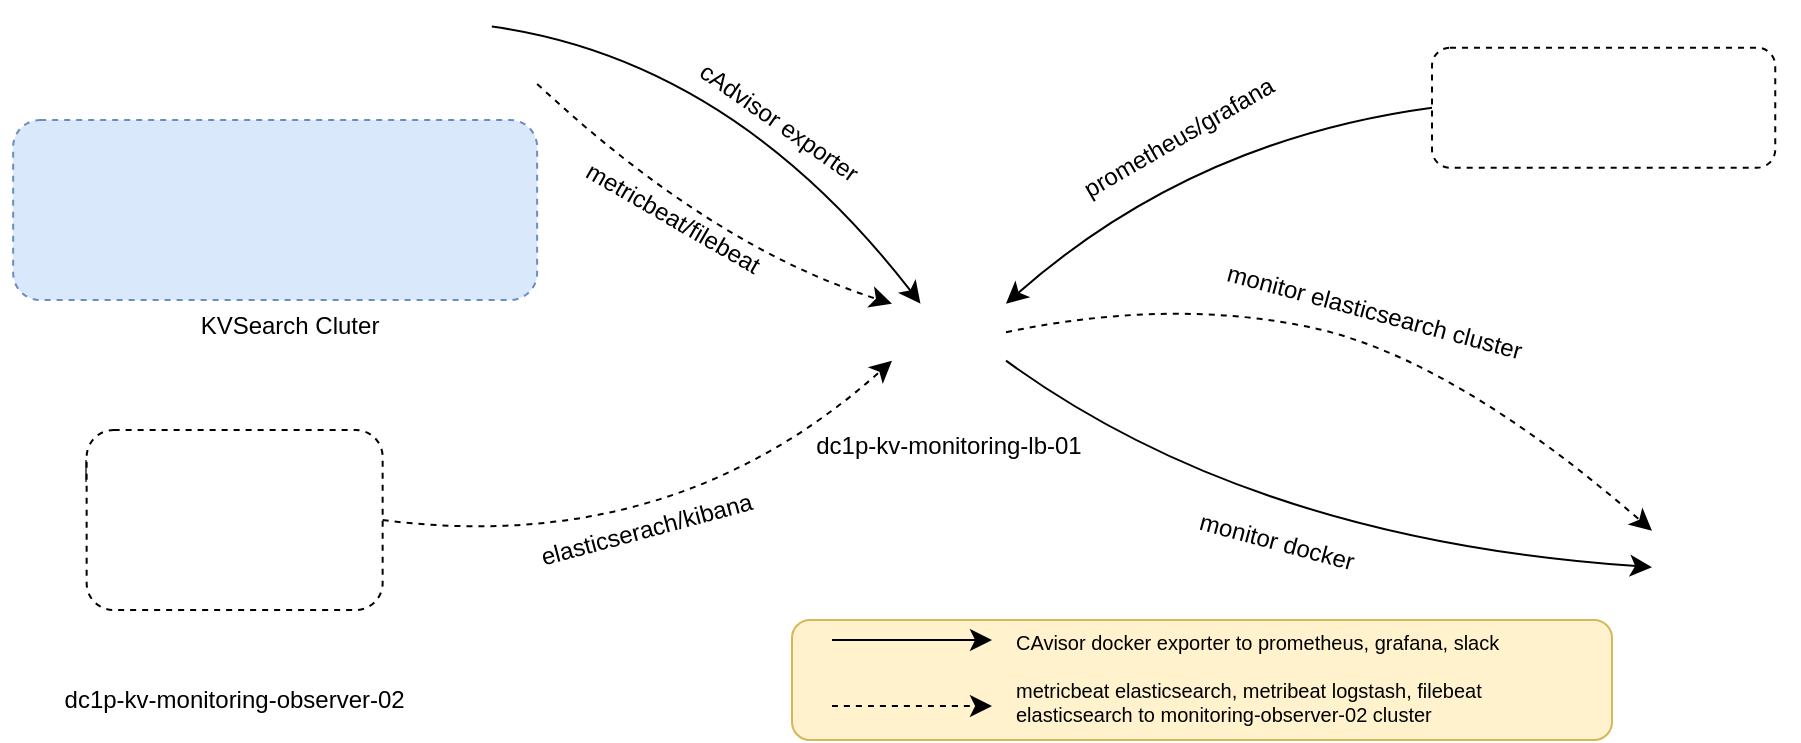 <mxfile version="24.8.2">
  <diagram name="Page-1" id="xH9LVwqrZOaj5JWPEeEO">
    <mxGraphModel dx="2299" dy="589" grid="1" gridSize="10" guides="1" tooltips="1" connect="1" arrows="1" fold="1" page="1" pageScale="1" pageWidth="1169" pageHeight="827" math="0" shadow="0">
      <root>
        <mxCell id="0" />
        <mxCell id="1" parent="0" />
        <mxCell id="4BoSZYrvSGnBMVPtdNcZ-73" value="" style="rounded=1;whiteSpace=wrap;html=1;fillColor=#fff2cc;strokeColor=#d6b656;" vertex="1" parent="1">
          <mxGeometry x="-660" y="340" width="410" height="60" as="geometry" />
        </mxCell>
        <mxCell id="uzaMz66EhPlOru-ss-v8-17" value="KVSearch Cluter" style="text;html=1;align=center;verticalAlign=middle;whiteSpace=wrap;rounded=0;fontSize=16;sketch=1;curveFitting=1;jiggle=2;" parent="1" vertex="1">
          <mxGeometry x="-1025.33" y="250.0" width="140" height="30" as="geometry" />
        </mxCell>
        <mxCell id="4BoSZYrvSGnBMVPtdNcZ-32" value="" style="group" vertex="1" connectable="0" parent="1">
          <mxGeometry x="-1030" y="220.0" width="165.32" height="146" as="geometry" />
        </mxCell>
        <mxCell id="4BoSZYrvSGnBMVPtdNcZ-24" value="" style="rounded=1;whiteSpace=wrap;html=1;dashed=1;" vertex="1" parent="4BoSZYrvSGnBMVPtdNcZ-32">
          <mxGeometry x="17.32" y="25" width="148" height="90" as="geometry" />
        </mxCell>
        <mxCell id="4BoSZYrvSGnBMVPtdNcZ-22" value="dc1p-kv-monitoring-observer-02" style="shape=image;verticalLabelPosition=bottom;labelBackgroundColor=default;verticalAlign=top;aspect=fixed;imageAspect=0;image=https://cdn-icons-png.flaticon.com/512/969/969438.png;" vertex="1" parent="4BoSZYrvSGnBMVPtdNcZ-32">
          <mxGeometry x="61.32" y="86" width="60" height="60" as="geometry" />
        </mxCell>
        <mxCell id="4BoSZYrvSGnBMVPtdNcZ-23" value="" style="shape=image;verticalLabelPosition=bottom;labelBackgroundColor=default;verticalAlign=top;aspect=fixed;imageAspect=0;image=https://raw.githubusercontent.com/github/explore/92ad94b82139838b94e2fa7ffc8b461315d6a452/topics/docker-compose/docker-compose.png;" vertex="1" parent="4BoSZYrvSGnBMVPtdNcZ-32">
          <mxGeometry width="50" height="50" as="geometry" />
        </mxCell>
        <mxCell id="4BoSZYrvSGnBMVPtdNcZ-25" value="" style="shape=image;verticalLabelPosition=bottom;labelBackgroundColor=default;verticalAlign=top;aspect=fixed;imageAspect=0;image=https://seeklogo.com/images/E/elasticsearch-logo-C75C4578EC-seeklogo.com.png;sketch=1;curveFitting=1;jiggle=2;" vertex="1" parent="4BoSZYrvSGnBMVPtdNcZ-32">
          <mxGeometry x="50" y="40" width="27" height="30" as="geometry" />
        </mxCell>
        <mxCell id="4BoSZYrvSGnBMVPtdNcZ-26" value="" style="shape=image;verticalLabelPosition=bottom;labelBackgroundColor=default;verticalAlign=top;aspect=fixed;imageAspect=0;image=https://cdn.worldvectorlogo.com/logos/elastic-kibana.svg;clipPath=inset(12% 20.67% 13.67% 20.33%);sketch=1;curveFitting=1;jiggle=2;" vertex="1" parent="4BoSZYrvSGnBMVPtdNcZ-32">
          <mxGeometry x="114.2" y="38.75" width="25.8" height="32.5" as="geometry" />
        </mxCell>
        <mxCell id="4BoSZYrvSGnBMVPtdNcZ-7" value="" style="rounded=1;whiteSpace=wrap;html=1;dashed=1;fillColor=#dae8fc;strokeColor=#6c8ebf;" vertex="1" parent="1">
          <mxGeometry x="-1049.42" y="90" width="261.99" height="90" as="geometry" />
        </mxCell>
        <mxCell id="4BoSZYrvSGnBMVPtdNcZ-1" value="" style="shape=image;verticalLabelPosition=bottom;labelBackgroundColor=default;verticalAlign=top;aspect=fixed;imageAspect=0;image=https://cdn-icons-png.flaticon.com/512/969/969438.png;" vertex="1" parent="1">
          <mxGeometry x="-1020.1" y="53.84" width="60" height="60" as="geometry" />
        </mxCell>
        <mxCell id="4BoSZYrvSGnBMVPtdNcZ-2" value="" style="shape=image;verticalLabelPosition=bottom;labelBackgroundColor=default;verticalAlign=top;aspect=fixed;imageAspect=0;image=https://cdn-icons-png.flaticon.com/512/969/969438.png;" vertex="1" parent="1">
          <mxGeometry x="-860.1" y="53.84" width="60" height="60" as="geometry" />
        </mxCell>
        <mxCell id="4BoSZYrvSGnBMVPtdNcZ-3" value="" style="shape=image;verticalLabelPosition=bottom;labelBackgroundColor=default;verticalAlign=top;aspect=fixed;imageAspect=0;image=https://cdn-icons-png.flaticon.com/512/969/969438.png;" vertex="1" parent="1">
          <mxGeometry x="-941.09" y="53.84" width="60" height="60" as="geometry" />
        </mxCell>
        <mxCell id="4BoSZYrvSGnBMVPtdNcZ-8" value="" style="shape=image;verticalLabelPosition=bottom;labelBackgroundColor=default;verticalAlign=top;aspect=fixed;imageAspect=0;image=https://habrastorage.org/files/387/a02/5c6/387a025c6d7a45e6931da923105316df.png;sketch=1;curveFitting=1;jiggle=2;" vertex="1" parent="1">
          <mxGeometry x="-1055.23" y="149.5" width="39.9" height="40" as="geometry" />
        </mxCell>
        <mxCell id="4BoSZYrvSGnBMVPtdNcZ-9" value="" style="shape=image;verticalLabelPosition=bottom;labelBackgroundColor=default;verticalAlign=top;aspect=fixed;imageAspect=0;image=https://seeklogo.com/images/E/elasticsearch-logo-C75C4578EC-seeklogo.com.png;sketch=1;curveFitting=1;jiggle=2;" vertex="1" parent="1">
          <mxGeometry x="-1011.54" y="121.0" width="26.1" height="29" as="geometry" />
        </mxCell>
        <mxCell id="4BoSZYrvSGnBMVPtdNcZ-11" value="" style="shape=image;verticalLabelPosition=bottom;labelBackgroundColor=default;verticalAlign=top;aspect=fixed;imageAspect=0;image=https://static-00.iconduck.com/assets.00/logstash-icon-428x512-vaooickw.png;" vertex="1" parent="1">
          <mxGeometry x="-889.58" y="120.5" width="25.08" height="30" as="geometry" />
        </mxCell>
        <mxCell id="4BoSZYrvSGnBMVPtdNcZ-12" value="" style="shape=image;verticalLabelPosition=bottom;labelBackgroundColor=default;verticalAlign=top;aspect=fixed;imageAspect=0;image=https://static-00.iconduck.com/assets.00/logstash-icon-428x512-vaooickw.png;" vertex="1" parent="1">
          <mxGeometry x="-835.72" y="120.0" width="25.08" height="30" as="geometry" />
        </mxCell>
        <mxCell id="4BoSZYrvSGnBMVPtdNcZ-13" value="" style="shape=image;verticalLabelPosition=bottom;labelBackgroundColor=default;verticalAlign=top;aspect=fixed;imageAspect=0;image=https://static-00.iconduck.com/assets.00/logstash-icon-428x512-vaooickw.png;" vertex="1" parent="1">
          <mxGeometry x="-857.38" y="142.16" width="27.45" height="32.84" as="geometry" />
        </mxCell>
        <mxCell id="4BoSZYrvSGnBMVPtdNcZ-15" value="" style="shape=image;verticalLabelPosition=bottom;labelBackgroundColor=default;verticalAlign=top;aspect=fixed;imageAspect=0;image=https://seeklogo.com/images/E/elasticsearch-logo-C75C4578EC-seeklogo.com.png;sketch=1;curveFitting=1;jiggle=2;" vertex="1" parent="1">
          <mxGeometry x="-965.53" y="120.5" width="26.1" height="29" as="geometry" />
        </mxCell>
        <mxCell id="4BoSZYrvSGnBMVPtdNcZ-16" value="" style="shape=image;verticalLabelPosition=bottom;labelBackgroundColor=default;verticalAlign=top;aspect=fixed;imageAspect=0;image=https://seeklogo.com/images/E/elasticsearch-logo-C75C4578EC-seeklogo.com.png;sketch=1;curveFitting=1;jiggle=2;" vertex="1" parent="1">
          <mxGeometry x="-988.44" y="145.0" width="27" height="30" as="geometry" />
        </mxCell>
        <mxCell id="4BoSZYrvSGnBMVPtdNcZ-17" value="&lt;font style=&quot;font-size: 12px;&quot;&gt;KVSearch Cluter&lt;/font&gt;" style="text;html=1;align=center;verticalAlign=middle;whiteSpace=wrap;rounded=0;fontSize=13;sketch=1;curveFitting=1;jiggle=2;" vertex="1" parent="1">
          <mxGeometry x="-981.09" y="181.84" width="140" height="21" as="geometry" />
        </mxCell>
        <mxCell id="4BoSZYrvSGnBMVPtdNcZ-19" value="" style="shape=image;verticalLabelPosition=bottom;labelBackgroundColor=default;verticalAlign=top;aspect=fixed;imageAspect=0;image=https://cdn.worldvectorlogo.com/logos/elastic-beats.svg;clipPath=inset(11% 20.67% 9% 17.33%);" vertex="1" parent="1">
          <mxGeometry x="-888.04" y="52.71" width="18.98" height="24.49" as="geometry" />
        </mxCell>
        <mxCell id="4BoSZYrvSGnBMVPtdNcZ-20" value="" style="shape=image;verticalLabelPosition=bottom;labelBackgroundColor=default;verticalAlign=top;aspect=fixed;imageAspect=0;image=https://cdn.worldvectorlogo.com/logos/elastic-beats.svg;clipPath=inset(11% 20.67% 9% 17.33%);" vertex="1" parent="1">
          <mxGeometry x="-969" y="53.54" width="19.03" height="24.56" as="geometry" />
        </mxCell>
        <mxCell id="4BoSZYrvSGnBMVPtdNcZ-21" value="" style="shape=image;verticalLabelPosition=bottom;labelBackgroundColor=default;verticalAlign=top;aspect=fixed;imageAspect=0;image=https://cdn.worldvectorlogo.com/logos/elastic-beats.svg;clipPath=inset(11% 20.67% 9% 17.33%);" vertex="1" parent="1">
          <mxGeometry x="-807.33" y="52.71" width="19.9" height="25.67" as="geometry" />
        </mxCell>
        <mxCell id="4BoSZYrvSGnBMVPtdNcZ-40" value="dc1p-kv-monitoring-lb-01" style="shape=image;verticalLabelPosition=bottom;labelBackgroundColor=default;verticalAlign=top;aspect=fixed;imageAspect=0;image=https://media.lordicon.com/icons/wired/outline/1309-load-balancer.svg;" vertex="1" parent="1">
          <mxGeometry x="-610" y="181.84" width="57" height="57" as="geometry" />
        </mxCell>
        <mxCell id="4BoSZYrvSGnBMVPtdNcZ-41" value="" style="curved=1;endArrow=classic;html=1;rounded=0;fontSize=12;startSize=8;endSize=8;exitX=1;exitY=0.75;exitDx=0;exitDy=0;entryX=0;entryY=0;entryDx=0;entryDy=0;dashed=1;" edge="1" parent="1" source="4BoSZYrvSGnBMVPtdNcZ-21" target="4BoSZYrvSGnBMVPtdNcZ-40">
          <mxGeometry width="50" height="50" relative="1" as="geometry">
            <mxPoint x="-790.2" y="60.085" as="sourcePoint" />
            <mxPoint x="-610" y="204.88" as="targetPoint" />
            <Array as="points">
              <mxPoint x="-700" y="153.38" />
            </Array>
          </mxGeometry>
        </mxCell>
        <mxCell id="4BoSZYrvSGnBMVPtdNcZ-42" value="metricbeat/filebeat" style="edgeLabel;html=1;align=center;verticalAlign=middle;resizable=0;points=[];fontSize=12;rotation=30;" vertex="1" connectable="0" parent="4BoSZYrvSGnBMVPtdNcZ-41">
          <mxGeometry x="-0.343" y="-15" relative="1" as="geometry">
            <mxPoint x="26" y="8" as="offset" />
          </mxGeometry>
        </mxCell>
        <mxCell id="4BoSZYrvSGnBMVPtdNcZ-43" value="" style="curved=1;endArrow=classic;html=1;rounded=0;fontSize=12;startSize=8;endSize=8;exitX=1;exitY=0.5;exitDx=0;exitDy=0;dashed=1;entryX=0;entryY=0.5;entryDx=0;entryDy=0;" edge="1" parent="1" source="4BoSZYrvSGnBMVPtdNcZ-24" target="4BoSZYrvSGnBMVPtdNcZ-40">
          <mxGeometry x="0.059" y="1" width="50" height="50" relative="1" as="geometry">
            <mxPoint x="-550" y="178.84" as="sourcePoint" />
            <mxPoint x="-500" y="128.84" as="targetPoint" />
            <Array as="points">
              <mxPoint x="-720" y="308.84" />
            </Array>
            <mxPoint as="offset" />
          </mxGeometry>
        </mxCell>
        <mxCell id="4BoSZYrvSGnBMVPtdNcZ-57" value="elasticserach/kibana" style="edgeLabel;html=1;align=center;verticalAlign=middle;resizable=0;points=[];fontSize=12;rotation=-15;" vertex="1" connectable="0" parent="4BoSZYrvSGnBMVPtdNcZ-43">
          <mxGeometry x="0.072" y="15" relative="1" as="geometry">
            <mxPoint x="-12" y="5" as="offset" />
          </mxGeometry>
        </mxCell>
        <mxCell id="4BoSZYrvSGnBMVPtdNcZ-44" value="" style="shape=image;verticalLabelPosition=bottom;labelBackgroundColor=default;verticalAlign=top;aspect=fixed;imageAspect=0;image=https://cdn-icons-png.flaticon.com/512/2133/2133120.png;sketch=1;curveFitting=1;jiggle=2;" vertex="1" parent="1">
          <mxGeometry x="-230" y="258.84" width="73" height="73" as="geometry" />
        </mxCell>
        <mxCell id="4BoSZYrvSGnBMVPtdNcZ-50" style="edgeStyle=none;curved=1;rounded=0;orthogonalLoop=1;jettySize=auto;html=1;entryX=0.25;entryY=0;entryDx=0;entryDy=0;fontSize=12;startSize=8;endSize=8;" edge="1" parent="1" source="4BoSZYrvSGnBMVPtdNcZ-46" target="4BoSZYrvSGnBMVPtdNcZ-40">
          <mxGeometry relative="1" as="geometry">
            <Array as="points">
              <mxPoint x="-690" y="60" />
            </Array>
          </mxGeometry>
        </mxCell>
        <mxCell id="4BoSZYrvSGnBMVPtdNcZ-51" value="cAdvisor exporter" style="edgeLabel;html=1;align=center;verticalAlign=middle;resizable=0;points=[];fontSize=12;rotation=35;" vertex="1" connectable="0" parent="4BoSZYrvSGnBMVPtdNcZ-50">
          <mxGeometry x="0.336" y="-12" relative="1" as="geometry">
            <mxPoint x="-6" y="-26" as="offset" />
          </mxGeometry>
        </mxCell>
        <mxCell id="4BoSZYrvSGnBMVPtdNcZ-46" value="" style="shape=image;verticalLabelPosition=bottom;labelBackgroundColor=default;verticalAlign=top;aspect=fixed;imageAspect=0;image=https://www.netdata.cloud/img/cadvisor.png;" vertex="1" parent="1">
          <mxGeometry x="-831.61" y="30.0" width="21.51" height="23.54" as="geometry" />
        </mxCell>
        <mxCell id="4BoSZYrvSGnBMVPtdNcZ-47" value="" style="shape=image;verticalLabelPosition=bottom;labelBackgroundColor=default;verticalAlign=top;aspect=fixed;imageAspect=0;image=https://www.netdata.cloud/img/cadvisor.png;" vertex="1" parent="1">
          <mxGeometry x="-910.55" y="30.0" width="21.51" height="23.54" as="geometry" />
        </mxCell>
        <mxCell id="4BoSZYrvSGnBMVPtdNcZ-48" value="" style="shape=image;verticalLabelPosition=bottom;labelBackgroundColor=default;verticalAlign=top;aspect=fixed;imageAspect=0;image=https://www.netdata.cloud/img/cadvisor.png;" vertex="1" parent="1">
          <mxGeometry x="-987.9" y="30.3" width="21.51" height="23.54" as="geometry" />
        </mxCell>
        <mxCell id="4BoSZYrvSGnBMVPtdNcZ-58" value="" style="curved=1;endArrow=classic;html=1;rounded=0;fontSize=12;startSize=8;endSize=8;exitX=0;exitY=0.5;exitDx=0;exitDy=0;entryX=1;entryY=0;entryDx=0;entryDy=0;" edge="1" parent="1" source="4BoSZYrvSGnBMVPtdNcZ-54" target="4BoSZYrvSGnBMVPtdNcZ-40">
          <mxGeometry width="50" height="50" relative="1" as="geometry">
            <mxPoint x="-500" y="118.84" as="sourcePoint" />
            <mxPoint x="-450" y="68.84" as="targetPoint" />
            <Array as="points">
              <mxPoint x="-460" y="100" />
            </Array>
          </mxGeometry>
        </mxCell>
        <mxCell id="4BoSZYrvSGnBMVPtdNcZ-59" value="prometheus/grafana" style="edgeLabel;html=1;align=center;verticalAlign=middle;resizable=0;points=[];fontSize=12;rotation=-30;" vertex="1" connectable="0" parent="4BoSZYrvSGnBMVPtdNcZ-58">
          <mxGeometry x="-0.028" y="5" relative="1" as="geometry">
            <mxPoint x="-10" y="-6" as="offset" />
          </mxGeometry>
        </mxCell>
        <mxCell id="4BoSZYrvSGnBMVPtdNcZ-62" value="" style="curved=1;endArrow=classic;html=1;rounded=0;fontSize=12;startSize=8;endSize=8;exitX=1;exitY=0.25;exitDx=0;exitDy=0;entryX=0;entryY=0.5;entryDx=0;entryDy=0;dashed=1;" edge="1" parent="1" source="4BoSZYrvSGnBMVPtdNcZ-40" target="4BoSZYrvSGnBMVPtdNcZ-44">
          <mxGeometry width="50" height="50" relative="1" as="geometry">
            <mxPoint x="-460" y="238.84" as="sourcePoint" />
            <mxPoint x="-410" y="188.84" as="targetPoint" />
            <Array as="points">
              <mxPoint x="-470" y="178.84" />
              <mxPoint x="-330" y="208.84" />
            </Array>
          </mxGeometry>
        </mxCell>
        <mxCell id="4BoSZYrvSGnBMVPtdNcZ-66" value="monitor elasticsearch cluster" style="edgeLabel;html=1;align=center;verticalAlign=middle;resizable=0;points=[];fontSize=12;rotation=15;" vertex="1" connectable="0" parent="4BoSZYrvSGnBMVPtdNcZ-62">
          <mxGeometry x="-0.151" y="3" relative="1" as="geometry">
            <mxPoint x="33" y="-5" as="offset" />
          </mxGeometry>
        </mxCell>
        <mxCell id="4BoSZYrvSGnBMVPtdNcZ-63" value="" style="curved=1;endArrow=classic;html=1;rounded=0;fontSize=12;startSize=8;endSize=8;exitX=1;exitY=0.5;exitDx=0;exitDy=0;entryX=0;entryY=0.75;entryDx=0;entryDy=0;" edge="1" parent="1" source="4BoSZYrvSGnBMVPtdNcZ-40" target="4BoSZYrvSGnBMVPtdNcZ-44">
          <mxGeometry width="50" height="50" relative="1" as="geometry">
            <mxPoint x="-350" y="388.84" as="sourcePoint" />
            <mxPoint x="-300" y="338.84" as="targetPoint" />
            <Array as="points">
              <mxPoint x="-430" y="300" />
            </Array>
          </mxGeometry>
        </mxCell>
        <mxCell id="4BoSZYrvSGnBMVPtdNcZ-67" value="monitor docker" style="edgeLabel;html=1;align=center;verticalAlign=middle;resizable=0;points=[];fontSize=12;rotation=15;" vertex="1" connectable="0" parent="4BoSZYrvSGnBMVPtdNcZ-63">
          <mxGeometry x="0.009" y="19" relative="1" as="geometry">
            <mxPoint x="-15" y="18" as="offset" />
          </mxGeometry>
        </mxCell>
        <mxCell id="4BoSZYrvSGnBMVPtdNcZ-64" value="" style="group" vertex="1" connectable="0" parent="1">
          <mxGeometry x="-340" y="53.84" width="171.63" height="60" as="geometry" />
        </mxCell>
        <mxCell id="4BoSZYrvSGnBMVPtdNcZ-54" value="" style="rounded=1;whiteSpace=wrap;html=1;dashed=1;" vertex="1" parent="4BoSZYrvSGnBMVPtdNcZ-64">
          <mxGeometry width="171.63" height="60" as="geometry" />
        </mxCell>
        <mxCell id="4BoSZYrvSGnBMVPtdNcZ-61" value="" style="shape=image;verticalLabelPosition=bottom;labelBackgroundColor=default;verticalAlign=top;aspect=fixed;imageAspect=0;image=https://cdn-icons-png.flaticon.com/512/2111/2111615.png;sketch=1;curveFitting=1;jiggle=2;" vertex="1" parent="4BoSZYrvSGnBMVPtdNcZ-64">
          <mxGeometry x="117.56" y="8.5" width="40.5" height="40.5" as="geometry" />
        </mxCell>
        <mxCell id="4BoSZYrvSGnBMVPtdNcZ-52" value="" style="shape=image;verticalLabelPosition=bottom;labelBackgroundColor=default;verticalAlign=top;aspect=fixed;imageAspect=0;image=https://www.svgrepo.com/show/354219/prometheus.svg;sketch=1;curveFitting=1;jiggle=2;" vertex="1" parent="4BoSZYrvSGnBMVPtdNcZ-64">
          <mxGeometry x="13.566" y="13" width="36" height="36" as="geometry" />
        </mxCell>
        <mxCell id="4BoSZYrvSGnBMVPtdNcZ-53" value="" style="shape=image;verticalLabelPosition=bottom;labelBackgroundColor=default;verticalAlign=top;aspect=fixed;imageAspect=0;image=https://cdn.iconscout.com/icon/free/png-256/free-grafana-logo-icon-download-in-svg-png-gif-file-formats--technology-social-media-company-vol-3-pack-logos-icons-3030088.png;sketch=1;curveFitting=1;jiggle=2;" vertex="1" parent="4BoSZYrvSGnBMVPtdNcZ-64">
          <mxGeometry x="65.243" y="10.5" width="41" height="41" as="geometry" />
        </mxCell>
        <mxCell id="4BoSZYrvSGnBMVPtdNcZ-68" value="" style="endArrow=classic;html=1;rounded=0;fontSize=12;startSize=8;endSize=8;curved=1;" edge="1" parent="1">
          <mxGeometry width="50" height="50" relative="1" as="geometry">
            <mxPoint x="-640" y="350" as="sourcePoint" />
            <mxPoint x="-560" y="350" as="targetPoint" />
          </mxGeometry>
        </mxCell>
        <mxCell id="4BoSZYrvSGnBMVPtdNcZ-69" value="" style="endArrow=classic;html=1;rounded=0;fontSize=12;startSize=8;endSize=8;curved=1;dashed=1;" edge="1" parent="1">
          <mxGeometry width="50" height="50" relative="1" as="geometry">
            <mxPoint x="-640" y="383" as="sourcePoint" />
            <mxPoint x="-560" y="383" as="targetPoint" />
          </mxGeometry>
        </mxCell>
        <mxCell id="4BoSZYrvSGnBMVPtdNcZ-71" value="CAvisor docker exporter to prometheus, grafana, slack" style="text;html=1;align=left;verticalAlign=middle;whiteSpace=wrap;rounded=0;fontSize=10;" vertex="1" parent="1">
          <mxGeometry x="-550" y="336" width="250" height="30" as="geometry" />
        </mxCell>
        <mxCell id="4BoSZYrvSGnBMVPtdNcZ-72" value="metricbeat elasticsearch, metribeat logstash, filebeat elasticsearch to monitoring-observer-02 cluster" style="text;html=1;align=left;verticalAlign=middle;whiteSpace=wrap;rounded=0;fontSize=10;" vertex="1" parent="1">
          <mxGeometry x="-550" y="366" width="250" height="30" as="geometry" />
        </mxCell>
      </root>
    </mxGraphModel>
  </diagram>
</mxfile>
